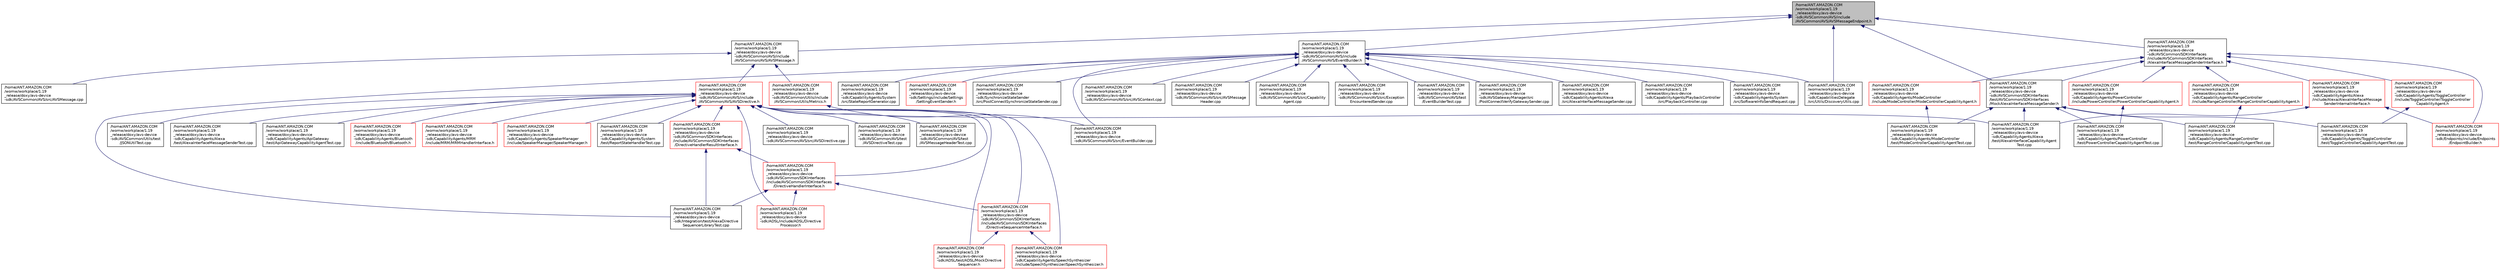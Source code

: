 digraph "/home/ANT.AMAZON.COM/womw/workplace/1.19_release/doxy/avs-device-sdk/AVSCommon/AVS/include/AVSCommon/AVS/AVSMessageEndpoint.h"
{
  edge [fontname="Helvetica",fontsize="10",labelfontname="Helvetica",labelfontsize="10"];
  node [fontname="Helvetica",fontsize="10",shape=record];
  Node27 [label="/home/ANT.AMAZON.COM\l/womw/workplace/1.19\l_release/doxy/avs-device\l-sdk/AVSCommon/AVS/include\l/AVSCommon/AVS/AVSMessageEndpoint.h",height=0.2,width=0.4,color="black", fillcolor="grey75", style="filled", fontcolor="black"];
  Node27 -> Node28 [dir="back",color="midnightblue",fontsize="10",style="solid",fontname="Helvetica"];
  Node28 [label="/home/ANT.AMAZON.COM\l/womw/workplace/1.19\l_release/doxy/avs-device\l-sdk/AVSCommon/AVS/include\l/AVSCommon/AVS/AVSMessage.h",height=0.2,width=0.4,color="black", fillcolor="white", style="filled",URL="$_a_v_s_message_8h.html"];
  Node28 -> Node29 [dir="back",color="midnightblue",fontsize="10",style="solid",fontname="Helvetica"];
  Node29 [label="/home/ANT.AMAZON.COM\l/womw/workplace/1.19\l_release/doxy/avs-device\l-sdk/AVSCommon/AVS/include\l/AVSCommon/AVS/AVSDirective.h",height=0.2,width=0.4,color="red", fillcolor="white", style="filled",URL="$_a_v_s_directive_8h.html"];
  Node29 -> Node30 [dir="back",color="midnightblue",fontsize="10",style="solid",fontname="Helvetica"];
  Node30 [label="/home/ANT.AMAZON.COM\l/womw/workplace/1.19\l_release/doxy/avs-device\l-sdk/ADSL/include/ADSL/Directive\lProcessor.h",height=0.2,width=0.4,color="red", fillcolor="white", style="filled",URL="$_directive_processor_8h.html"];
  Node29 -> Node55 [dir="back",color="midnightblue",fontsize="10",style="solid",fontname="Helvetica"];
  Node55 [label="/home/ANT.AMAZON.COM\l/womw/workplace/1.19\l_release/doxy/avs-device\l-sdk/ADSL/test/ADSL/MockDirective\lSequencer.h",height=0.2,width=0.4,color="red", fillcolor="white", style="filled",URL="$_a_d_s_l_2test_2_a_d_s_l_2_mock_directive_sequencer_8h.html"];
  Node29 -> Node56 [dir="back",color="midnightblue",fontsize="10",style="solid",fontname="Helvetica"];
  Node56 [label="/home/ANT.AMAZON.COM\l/womw/workplace/1.19\l_release/doxy/avs-device\l-sdk/AVSCommon/AVS/src/AVSDirective.cpp",height=0.2,width=0.4,color="black", fillcolor="white", style="filled",URL="$_a_v_s_directive_8cpp.html"];
  Node29 -> Node57 [dir="back",color="midnightblue",fontsize="10",style="solid",fontname="Helvetica"];
  Node57 [label="/home/ANT.AMAZON.COM\l/womw/workplace/1.19\l_release/doxy/avs-device\l-sdk/AVSCommon/AVS/test\l/AVSDirectiveTest.cpp",height=0.2,width=0.4,color="black", fillcolor="white", style="filled",URL="$_a_v_s_directive_test_8cpp.html"];
  Node29 -> Node58 [dir="back",color="midnightblue",fontsize="10",style="solid",fontname="Helvetica"];
  Node58 [label="/home/ANT.AMAZON.COM\l/womw/workplace/1.19\l_release/doxy/avs-device\l-sdk/AVSCommon/AVS/test\l/AVSMessageHeaderTest.cpp",height=0.2,width=0.4,color="black", fillcolor="white", style="filled",URL="$_a_v_s_message_header_test_8cpp.html"];
  Node29 -> Node59 [dir="back",color="midnightblue",fontsize="10",style="solid",fontname="Helvetica"];
  Node59 [label="/home/ANT.AMAZON.COM\l/womw/workplace/1.19\l_release/doxy/avs-device\l-sdk/AVSCommon/SDKInterfaces\l/include/AVSCommon/SDKInterfaces\l/DirectiveHandlerInterface.h",height=0.2,width=0.4,color="red", fillcolor="white", style="filled",URL="$_directive_handler_interface_8h.html"];
  Node59 -> Node30 [dir="back",color="midnightblue",fontsize="10",style="solid",fontname="Helvetica"];
  Node59 -> Node151 [dir="back",color="midnightblue",fontsize="10",style="solid",fontname="Helvetica"];
  Node151 [label="/home/ANT.AMAZON.COM\l/womw/workplace/1.19\l_release/doxy/avs-device\l-sdk/AVSCommon/SDKInterfaces\l/include/AVSCommon/SDKInterfaces\l/DirectiveSequencerInterface.h",height=0.2,width=0.4,color="red", fillcolor="white", style="filled",URL="$_directive_sequencer_interface_8h.html"];
  Node151 -> Node55 [dir="back",color="midnightblue",fontsize="10",style="solid",fontname="Helvetica"];
  Node151 -> Node118 [dir="back",color="midnightblue",fontsize="10",style="solid",fontname="Helvetica"];
  Node118 [label="/home/ANT.AMAZON.COM\l/womw/workplace/1.19\l_release/doxy/avs-device\l-sdk/CapabilityAgents/SpeechSynthesizer\l/include/SpeechSynthesizer/SpeechSynthesizer.h",height=0.2,width=0.4,color="red", fillcolor="white", style="filled",URL="$_speech_synthesizer_8h.html"];
  Node59 -> Node49 [dir="back",color="midnightblue",fontsize="10",style="solid",fontname="Helvetica"];
  Node49 [label="/home/ANT.AMAZON.COM\l/womw/workplace/1.19\l_release/doxy/avs-device\l-sdk/Integration/test/AlexaDirective\lSequencerLibraryTest.cpp",height=0.2,width=0.4,color="black", fillcolor="white", style="filled",URL="$_alexa_directive_sequencer_library_test_8cpp.html"];
  Node29 -> Node178 [dir="back",color="midnightblue",fontsize="10",style="solid",fontname="Helvetica"];
  Node178 [label="/home/ANT.AMAZON.COM\l/womw/workplace/1.19\l_release/doxy/avs-device\l-sdk/AVSCommon/SDKInterfaces\l/include/AVSCommon/SDKInterfaces\l/DirectiveHandlerResultInterface.h",height=0.2,width=0.4,color="red", fillcolor="white", style="filled",URL="$_directive_handler_result_interface_8h.html"];
  Node178 -> Node59 [dir="back",color="midnightblue",fontsize="10",style="solid",fontname="Helvetica"];
  Node178 -> Node49 [dir="back",color="midnightblue",fontsize="10",style="solid",fontname="Helvetica"];
  Node29 -> Node151 [dir="back",color="midnightblue",fontsize="10",style="solid",fontname="Helvetica"];
  Node29 -> Node180 [dir="back",color="midnightblue",fontsize="10",style="solid",fontname="Helvetica"];
  Node180 [label="/home/ANT.AMAZON.COM\l/womw/workplace/1.19\l_release/doxy/avs-device\l-sdk/AVSCommon/Utils/test\l/JSONUtilTest.cpp",height=0.2,width=0.4,color="black", fillcolor="white", style="filled",URL="$_j_s_o_n_util_test_8cpp.html"];
  Node29 -> Node81 [dir="back",color="midnightblue",fontsize="10",style="solid",fontname="Helvetica"];
  Node81 [label="/home/ANT.AMAZON.COM\l/womw/workplace/1.19\l_release/doxy/avs-device\l-sdk/CapabilityAgents/Alexa\l/test/AlexaInterfaceCapabilityAgent\lTest.cpp",height=0.2,width=0.4,color="black", fillcolor="white", style="filled",URL="$_alexa_interface_capability_agent_test_8cpp.html"];
  Node29 -> Node181 [dir="back",color="midnightblue",fontsize="10",style="solid",fontname="Helvetica"];
  Node181 [label="/home/ANT.AMAZON.COM\l/womw/workplace/1.19\l_release/doxy/avs-device\l-sdk/CapabilityAgents/Alexa\l/test/AlexaInterfaceMessageSenderTest.cpp",height=0.2,width=0.4,color="black", fillcolor="white", style="filled",URL="$_alexa_interface_message_sender_test_8cpp.html"];
  Node29 -> Node85 [dir="back",color="midnightblue",fontsize="10",style="solid",fontname="Helvetica"];
  Node85 [label="/home/ANT.AMAZON.COM\l/womw/workplace/1.19\l_release/doxy/avs-device\l-sdk/CapabilityAgents/ApiGateway\l/test/ApiGatewayCapabilityAgentTest.cpp",height=0.2,width=0.4,color="black", fillcolor="white", style="filled",URL="$_api_gateway_capability_agent_test_8cpp.html"];
  Node29 -> Node89 [dir="back",color="midnightblue",fontsize="10",style="solid",fontname="Helvetica"];
  Node89 [label="/home/ANT.AMAZON.COM\l/womw/workplace/1.19\l_release/doxy/avs-device\l-sdk/CapabilityAgents/Bluetooth\l/include/Bluetooth/Bluetooth.h",height=0.2,width=0.4,color="red", fillcolor="white", style="filled",URL="$_bluetooth_8h.html"];
  Node29 -> Node182 [dir="back",color="midnightblue",fontsize="10",style="solid",fontname="Helvetica"];
  Node182 [label="/home/ANT.AMAZON.COM\l/womw/workplace/1.19\l_release/doxy/avs-device\l-sdk/CapabilityAgents/MRM\l/include/MRM/MRMHandlerInterface.h",height=0.2,width=0.4,color="red", fillcolor="white", style="filled",URL="$_m_r_m_handler_interface_8h.html"];
  Node29 -> Node115 [dir="back",color="midnightblue",fontsize="10",style="solid",fontname="Helvetica"];
  Node115 [label="/home/ANT.AMAZON.COM\l/womw/workplace/1.19\l_release/doxy/avs-device\l-sdk/CapabilityAgents/SpeakerManager\l/include/SpeakerManager/SpeakerManager.h",height=0.2,width=0.4,color="red", fillcolor="white", style="filled",URL="$_speaker_manager_8h.html"];
  Node29 -> Node118 [dir="back",color="midnightblue",fontsize="10",style="solid",fontname="Helvetica"];
  Node29 -> Node126 [dir="back",color="midnightblue",fontsize="10",style="solid",fontname="Helvetica"];
  Node126 [label="/home/ANT.AMAZON.COM\l/womw/workplace/1.19\l_release/doxy/avs-device\l-sdk/CapabilityAgents/System\l/test/ReportStateHandlerTest.cpp",height=0.2,width=0.4,color="black", fillcolor="white", style="filled",URL="$_report_state_handler_test_8cpp.html"];
  Node28 -> Node183 [dir="back",color="midnightblue",fontsize="10",style="solid",fontname="Helvetica"];
  Node183 [label="/home/ANT.AMAZON.COM\l/womw/workplace/1.19\l_release/doxy/avs-device\l-sdk/AVSCommon/AVS/src/AVSMessage.cpp",height=0.2,width=0.4,color="black", fillcolor="white", style="filled",URL="$_a_v_s_message_8cpp.html"];
  Node28 -> Node184 [dir="back",color="midnightblue",fontsize="10",style="solid",fontname="Helvetica"];
  Node184 [label="/home/ANT.AMAZON.COM\l/womw/workplace/1.19\l_release/doxy/avs-device\l-sdk/AVSCommon/Utils/include\l/AVSCommon/Utils/Metrics.h",height=0.2,width=0.4,color="red", fillcolor="white", style="filled",URL="$_metrics_8h.html"];
  Node184 -> Node185 [dir="back",color="midnightblue",fontsize="10",style="solid",fontname="Helvetica"];
  Node185 [label="/home/ANT.AMAZON.COM\l/womw/workplace/1.19\l_release/doxy/avs-device\l-sdk/AVSCommon/AVS/src/EventBuilder.cpp",height=0.2,width=0.4,color="black", fillcolor="white", style="filled",URL="$_event_builder_8cpp.html"];
  Node27 -> Node187 [dir="back",color="midnightblue",fontsize="10",style="solid",fontname="Helvetica"];
  Node187 [label="/home/ANT.AMAZON.COM\l/womw/workplace/1.19\l_release/doxy/avs-device\l-sdk/AVSCommon/AVS/include\l/AVSCommon/AVS/EventBuilder.h",height=0.2,width=0.4,color="black", fillcolor="white", style="filled",URL="$_event_builder_8h.html"];
  Node187 -> Node188 [dir="back",color="midnightblue",fontsize="10",style="solid",fontname="Helvetica"];
  Node188 [label="/home/ANT.AMAZON.COM\l/womw/workplace/1.19\l_release/doxy/avs-device\l-sdk/AVSCommon/AVS/src/AVSContext.cpp",height=0.2,width=0.4,color="black", fillcolor="white", style="filled",URL="$_a_v_s_context_8cpp.html"];
  Node187 -> Node189 [dir="back",color="midnightblue",fontsize="10",style="solid",fontname="Helvetica"];
  Node189 [label="/home/ANT.AMAZON.COM\l/womw/workplace/1.19\l_release/doxy/avs-device\l-sdk/AVSCommon/AVS/src/AVSMessage\lHeader.cpp",height=0.2,width=0.4,color="black", fillcolor="white", style="filled",URL="$_a_v_s_message_header_8cpp.html"];
  Node187 -> Node64 [dir="back",color="midnightblue",fontsize="10",style="solid",fontname="Helvetica"];
  Node64 [label="/home/ANT.AMAZON.COM\l/womw/workplace/1.19\l_release/doxy/avs-device\l-sdk/AVSCommon/AVS/src/Capability\lAgent.cpp",height=0.2,width=0.4,color="black", fillcolor="white", style="filled",URL="$_capability_agent_8cpp.html"];
  Node187 -> Node185 [dir="back",color="midnightblue",fontsize="10",style="solid",fontname="Helvetica"];
  Node187 -> Node190 [dir="back",color="midnightblue",fontsize="10",style="solid",fontname="Helvetica"];
  Node190 [label="/home/ANT.AMAZON.COM\l/womw/workplace/1.19\l_release/doxy/avs-device\l-sdk/AVSCommon/AVS/src/Exception\lEncounteredSender.cpp",height=0.2,width=0.4,color="black", fillcolor="white", style="filled",URL="$_exception_encountered_sender_8cpp.html"];
  Node187 -> Node191 [dir="back",color="midnightblue",fontsize="10",style="solid",fontname="Helvetica"];
  Node191 [label="/home/ANT.AMAZON.COM\l/womw/workplace/1.19\l_release/doxy/avs-device\l-sdk/AVSCommon/AVS/test\l/EventBuilderTest.cpp",height=0.2,width=0.4,color="black", fillcolor="white", style="filled",URL="$_event_builder_test_8cpp.html"];
  Node187 -> Node192 [dir="back",color="midnightblue",fontsize="10",style="solid",fontname="Helvetica"];
  Node192 [label="/home/ANT.AMAZON.COM\l/womw/workplace/1.19\l_release/doxy/avs-device\l-sdk/AVSGatewayManager/src\l/PostConnectVerifyGatewaySender.cpp",height=0.2,width=0.4,color="black", fillcolor="white", style="filled",URL="$_post_connect_verify_gateway_sender_8cpp.html"];
  Node187 -> Node193 [dir="back",color="midnightblue",fontsize="10",style="solid",fontname="Helvetica"];
  Node193 [label="/home/ANT.AMAZON.COM\l/womw/workplace/1.19\l_release/doxy/avs-device\l-sdk/CapabilitiesDelegate\l/src/Utils/DiscoveryUtils.cpp",height=0.2,width=0.4,color="black", fillcolor="white", style="filled",URL="$_discovery_utils_8cpp.html"];
  Node187 -> Node194 [dir="back",color="midnightblue",fontsize="10",style="solid",fontname="Helvetica"];
  Node194 [label="/home/ANT.AMAZON.COM\l/womw/workplace/1.19\l_release/doxy/avs-device\l-sdk/CapabilityAgents/Alexa\l/src/AlexaInterfaceMessageSender.cpp",height=0.2,width=0.4,color="black", fillcolor="white", style="filled",URL="$_alexa_interface_message_sender_8cpp.html"];
  Node187 -> Node195 [dir="back",color="midnightblue",fontsize="10",style="solid",fontname="Helvetica"];
  Node195 [label="/home/ANT.AMAZON.COM\l/womw/workplace/1.19\l_release/doxy/avs-device\l-sdk/CapabilityAgents/PlaybackController\l/src/PlaybackController.cpp",height=0.2,width=0.4,color="black", fillcolor="white", style="filled",URL="$_playback_controller_8cpp.html"];
  Node187 -> Node132 [dir="back",color="midnightblue",fontsize="10",style="solid",fontname="Helvetica"];
  Node132 [label="/home/ANT.AMAZON.COM\l/womw/workplace/1.19\l_release/doxy/avs-device\l-sdk/CapabilityAgents/System\l/src/SoftwareInfoSendRequest.cpp",height=0.2,width=0.4,color="black", fillcolor="white", style="filled",URL="$_software_info_send_request_8cpp.html"];
  Node187 -> Node196 [dir="back",color="midnightblue",fontsize="10",style="solid",fontname="Helvetica"];
  Node196 [label="/home/ANT.AMAZON.COM\l/womw/workplace/1.19\l_release/doxy/avs-device\l-sdk/CapabilityAgents/System\l/src/StateReportGenerator.cpp",height=0.2,width=0.4,color="black", fillcolor="white", style="filled",URL="$_state_report_generator_8cpp.html"];
  Node187 -> Node49 [dir="back",color="midnightblue",fontsize="10",style="solid",fontname="Helvetica"];
  Node187 -> Node197 [dir="back",color="midnightblue",fontsize="10",style="solid",fontname="Helvetica"];
  Node197 [label="/home/ANT.AMAZON.COM\l/womw/workplace/1.19\l_release/doxy/avs-device\l-sdk/Settings/include/Settings\l/SettingEventSender.h",height=0.2,width=0.4,color="red", fillcolor="white", style="filled",URL="$_setting_event_sender_8h.html"];
  Node187 -> Node200 [dir="back",color="midnightblue",fontsize="10",style="solid",fontname="Helvetica"];
  Node200 [label="/home/ANT.AMAZON.COM\l/womw/workplace/1.19\l_release/doxy/avs-device\l-sdk/SynchronizeStateSender\l/src/PostConnectSynchronizeStateSender.cpp",height=0.2,width=0.4,color="black", fillcolor="white", style="filled",URL="$_post_connect_synchronize_state_sender_8cpp.html"];
  Node27 -> Node201 [dir="back",color="midnightblue",fontsize="10",style="solid",fontname="Helvetica"];
  Node201 [label="/home/ANT.AMAZON.COM\l/womw/workplace/1.19\l_release/doxy/avs-device\l-sdk/AVSCommon/SDKInterfaces\l/include/AVSCommon/SDKInterfaces\l/AlexaInterfaceMessageSenderInterface.h",height=0.2,width=0.4,color="black", fillcolor="white", style="filled",URL="$_alexa_interface_message_sender_interface_8h.html"];
  Node201 -> Node202 [dir="back",color="midnightblue",fontsize="10",style="solid",fontname="Helvetica"];
  Node202 [label="/home/ANT.AMAZON.COM\l/womw/workplace/1.19\l_release/doxy/avs-device\l-sdk/AVSCommon/SDKInterfaces\l/test/AVSCommon/SDKInterfaces\l/MockAlexaInterfaceMessageSender.h",height=0.2,width=0.4,color="black", fillcolor="white", style="filled",URL="$_mock_alexa_interface_message_sender_8h.html"];
  Node202 -> Node81 [dir="back",color="midnightblue",fontsize="10",style="solid",fontname="Helvetica"];
  Node202 -> Node102 [dir="back",color="midnightblue",fontsize="10",style="solid",fontname="Helvetica"];
  Node102 [label="/home/ANT.AMAZON.COM\l/womw/workplace/1.19\l_release/doxy/avs-device\l-sdk/CapabilityAgents/ModeController\l/test/ModeControllerCapabilityAgentTest.cpp",height=0.2,width=0.4,color="black", fillcolor="white", style="filled",URL="$_mode_controller_capability_agent_test_8cpp.html"];
  Node202 -> Node111 [dir="back",color="midnightblue",fontsize="10",style="solid",fontname="Helvetica"];
  Node111 [label="/home/ANT.AMAZON.COM\l/womw/workplace/1.19\l_release/doxy/avs-device\l-sdk/CapabilityAgents/PowerController\l/test/PowerControllerCapabilityAgentTest.cpp",height=0.2,width=0.4,color="black", fillcolor="white", style="filled",URL="$_power_controller_capability_agent_test_8cpp.html"];
  Node202 -> Node114 [dir="back",color="midnightblue",fontsize="10",style="solid",fontname="Helvetica"];
  Node114 [label="/home/ANT.AMAZON.COM\l/womw/workplace/1.19\l_release/doxy/avs-device\l-sdk/CapabilityAgents/RangeController\l/test/RangeControllerCapabilityAgentTest.cpp",height=0.2,width=0.4,color="black", fillcolor="white", style="filled",URL="$_range_controller_capability_agent_test_8cpp.html"];
  Node202 -> Node144 [dir="back",color="midnightblue",fontsize="10",style="solid",fontname="Helvetica"];
  Node144 [label="/home/ANT.AMAZON.COM\l/womw/workplace/1.19\l_release/doxy/avs-device\l-sdk/CapabilityAgents/ToggleController\l/test/ToggleControllerCapabilityAgentTest.cpp",height=0.2,width=0.4,color="black", fillcolor="white", style="filled",URL="$_toggle_controller_capability_agent_test_8cpp.html"];
  Node201 -> Node203 [dir="back",color="midnightblue",fontsize="10",style="solid",fontname="Helvetica"];
  Node203 [label="/home/ANT.AMAZON.COM\l/womw/workplace/1.19\l_release/doxy/avs-device\l-sdk/CapabilityAgents/Alexa\l/include/Alexa/AlexaInterfaceMessage\lSenderInternalInterface.h",height=0.2,width=0.4,color="red", fillcolor="white", style="filled",URL="$_alexa_interface_message_sender_internal_interface_8h.html"];
  Node203 -> Node81 [dir="back",color="midnightblue",fontsize="10",style="solid",fontname="Helvetica"];
  Node203 -> Node169 [dir="back",color="midnightblue",fontsize="10",style="solid",fontname="Helvetica"];
  Node169 [label="/home/ANT.AMAZON.COM\l/womw/workplace/1.19\l_release/doxy/avs-device\l-sdk/Endpoints/include/Endpoints\l/EndpointBuilder.h",height=0.2,width=0.4,color="red", fillcolor="white", style="filled",URL="$_endpoint_builder_8h.html"];
  Node201 -> Node100 [dir="back",color="midnightblue",fontsize="10",style="solid",fontname="Helvetica"];
  Node100 [label="/home/ANT.AMAZON.COM\l/womw/workplace/1.19\l_release/doxy/avs-device\l-sdk/CapabilityAgents/ModeController\l/include/ModeController/ModeControllerCapabilityAgent.h",height=0.2,width=0.4,color="red", fillcolor="white", style="filled",URL="$_mode_controller_capability_agent_8h.html"];
  Node100 -> Node102 [dir="back",color="midnightblue",fontsize="10",style="solid",fontname="Helvetica"];
  Node201 -> Node109 [dir="back",color="midnightblue",fontsize="10",style="solid",fontname="Helvetica"];
  Node109 [label="/home/ANT.AMAZON.COM\l/womw/workplace/1.19\l_release/doxy/avs-device\l-sdk/CapabilityAgents/PowerController\l/include/PowerController/PowerControllerCapabilityAgent.h",height=0.2,width=0.4,color="red", fillcolor="white", style="filled",URL="$_power_controller_capability_agent_8h.html"];
  Node109 -> Node111 [dir="back",color="midnightblue",fontsize="10",style="solid",fontname="Helvetica"];
  Node201 -> Node112 [dir="back",color="midnightblue",fontsize="10",style="solid",fontname="Helvetica"];
  Node112 [label="/home/ANT.AMAZON.COM\l/womw/workplace/1.19\l_release/doxy/avs-device\l-sdk/CapabilityAgents/RangeController\l/include/RangeController/RangeControllerCapabilityAgent.h",height=0.2,width=0.4,color="red", fillcolor="white", style="filled",URL="$_range_controller_capability_agent_8h.html"];
  Node112 -> Node114 [dir="back",color="midnightblue",fontsize="10",style="solid",fontname="Helvetica"];
  Node201 -> Node142 [dir="back",color="midnightblue",fontsize="10",style="solid",fontname="Helvetica"];
  Node142 [label="/home/ANT.AMAZON.COM\l/womw/workplace/1.19\l_release/doxy/avs-device\l-sdk/CapabilityAgents/ToggleController\l/include/ToggleController/ToggleController\lCapabilityAgent.h",height=0.2,width=0.4,color="red", fillcolor="white", style="filled",URL="$_toggle_controller_capability_agent_8h.html"];
  Node142 -> Node144 [dir="back",color="midnightblue",fontsize="10",style="solid",fontname="Helvetica"];
  Node201 -> Node169 [dir="back",color="midnightblue",fontsize="10",style="solid",fontname="Helvetica"];
  Node27 -> Node202 [dir="back",color="midnightblue",fontsize="10",style="solid",fontname="Helvetica"];
  Node27 -> Node193 [dir="back",color="midnightblue",fontsize="10",style="solid",fontname="Helvetica"];
}
